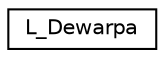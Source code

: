 digraph "Graphical Class Hierarchy"
{
 // LATEX_PDF_SIZE
  edge [fontname="Helvetica",fontsize="10",labelfontname="Helvetica",labelfontsize="10"];
  node [fontname="Helvetica",fontsize="10",shape=record];
  rankdir="LR";
  Node0 [label="L_Dewarpa",height=0.2,width=0.4,color="black", fillcolor="white", style="filled",URL="$struct_l___dewarpa.html",tooltip=" "];
}
